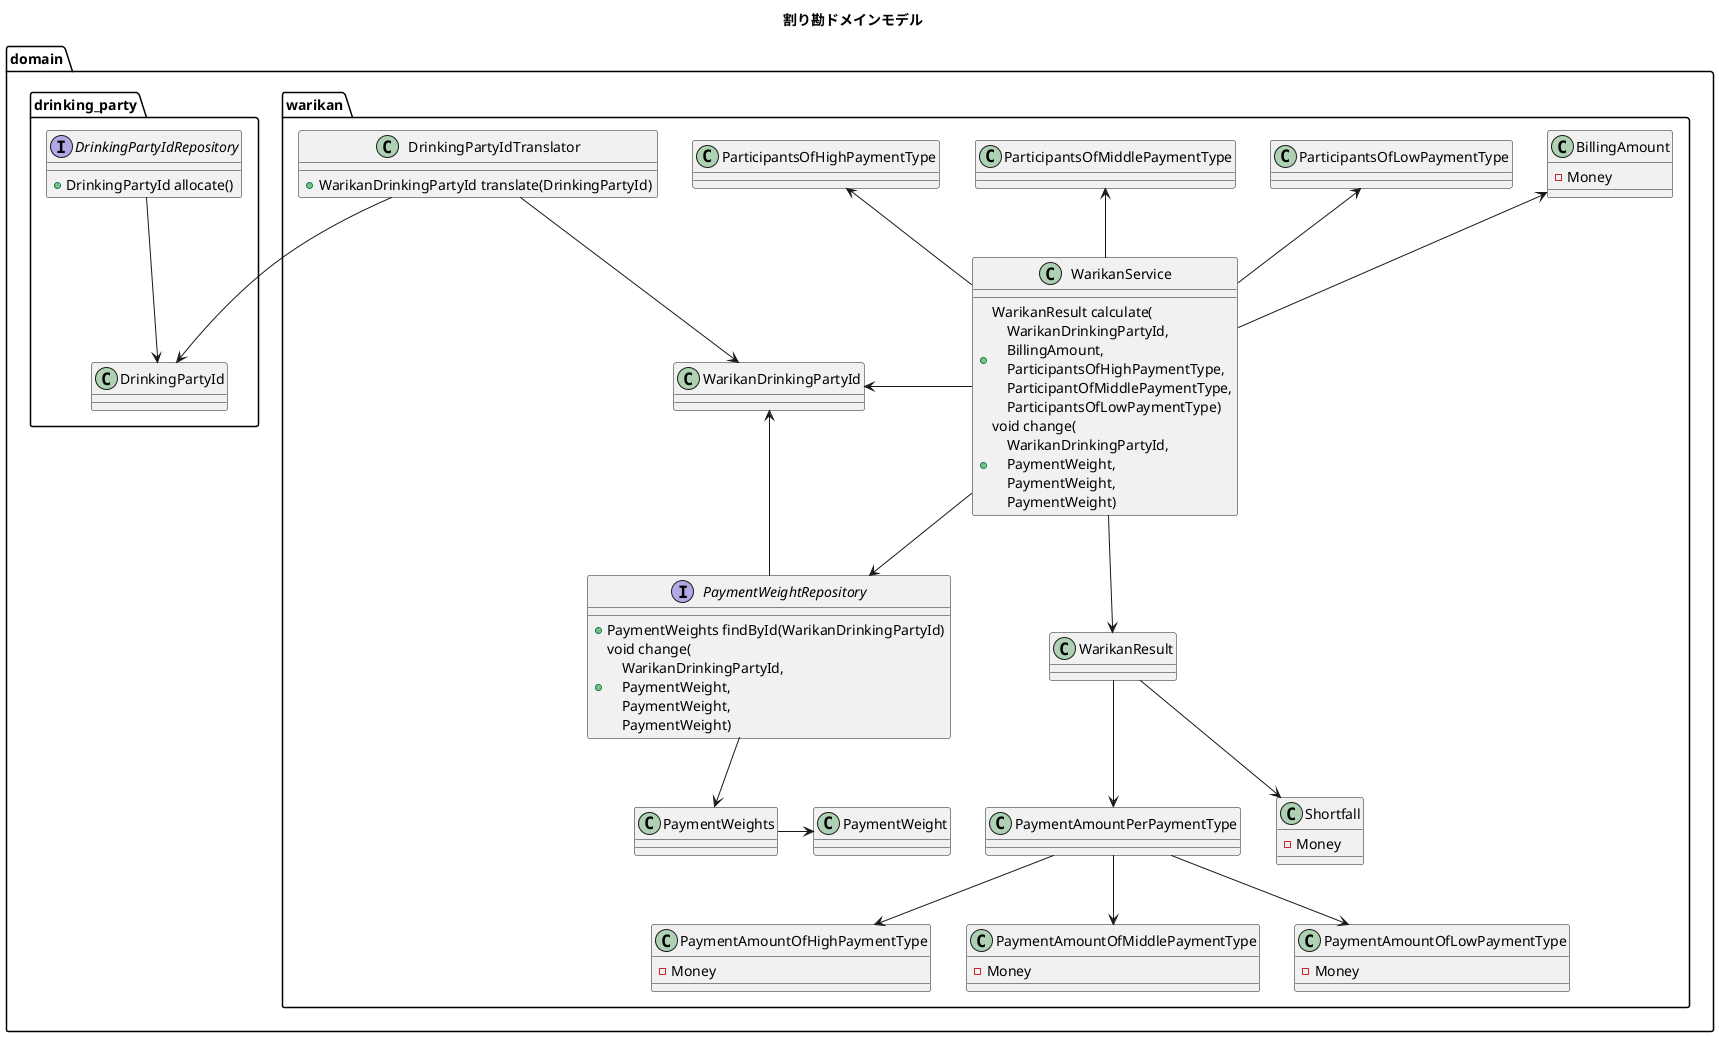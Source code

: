 @startuml

title 割り勘ドメインモデル

namespace domain {
    namespace warikan {
        class ParticipantsOfHighPaymentType

        class ParticipantsOfMiddlePaymentType

        class ParticipantsOfLowPaymentType

        class WarikanService {
            + WarikanResult calculate(\n    WarikanDrinkingPartyId,\n    BillingAmount,\n    ParticipantsOfHighPaymentType,\n    ParticipantOfMiddlePaymentType,\n    ParticipantsOfLowPaymentType)
            + void change(\n    WarikanDrinkingPartyId,\n    PaymentWeight,\n    PaymentWeight,\n    PaymentWeight)
        }

        class BillingAmount {
            - Money
        }

        class DrinkingPartyIdTranslator {
            + WarikanDrinkingPartyId translate(DrinkingPartyId)
        }

        class WarikanDrinkingPartyId

        interface PaymentWeightRepository {
            + PaymentWeights findById(WarikanDrinkingPartyId)
            + void change(\n    WarikanDrinkingPartyId,\n    PaymentWeight,\n    PaymentWeight,\n    PaymentWeight)
        }

        class PaymentWeights

        class PaymentWeight

        class WarikanResult

        class PaymentAmountOfHighPaymentType {
            - Money
        }

        class PaymentAmountOfMiddlePaymentType {
            - Money
        }

        class PaymentAmountOfLowPaymentType {
            - Money
        }

        class PaymentAmountPerPaymentType

        class Shortfall {
            - Money
        }
    }

    namespace drinking_party {
        class DrinkingPartyId

        interface DrinkingPartyIdRepository {
            + DrinkingPartyId allocate()
        }
    }
}

domain.warikan.WarikanService -u-> domain.warikan.ParticipantsOfHighPaymentType
domain.warikan.WarikanService -u-> domain.warikan.ParticipantsOfMiddlePaymentType
domain.warikan.WarikanService -u-> domain.warikan.ParticipantsOfLowPaymentType
domain.warikan.WarikanService -u-> domain.warikan.BillingAmount

domain.warikan.WarikanService --> domain.warikan.WarikanResult
domain.warikan.WarikanService -l-> domain.warikan.WarikanDrinkingPartyId
domain.warikan.WarikanService --> domain.warikan.PaymentWeightRepository
domain.warikan.WarikanResult --> domain.warikan.Shortfall
domain.warikan.WarikanResult --> domain.warikan.PaymentAmountPerPaymentType
domain.warikan.PaymentAmountPerPaymentType --> domain.warikan.PaymentAmountOfHighPaymentType
domain.warikan.PaymentAmountPerPaymentType --> domain.warikan.PaymentAmountOfMiddlePaymentType
domain.warikan.PaymentAmountPerPaymentType --> domain.warikan.PaymentAmountOfLowPaymentType
domain.warikan.PaymentWeightRepository -u-> domain.warikan.WarikanDrinkingPartyId
domain.warikan.PaymentWeightRepository --> domain.warikan.PaymentWeights
domain.warikan.PaymentWeights -r-> domain.warikan.PaymentWeight

domain.warikan.DrinkingPartyIdTranslator -d-> domain.drinking_party.DrinkingPartyId
domain.warikan.DrinkingPartyIdTranslator -d-> domain.warikan.WarikanDrinkingPartyId

domain.drinking_party.DrinkingPartyIdRepository --> domain.drinking_party.DrinkingPartyId

@enduml